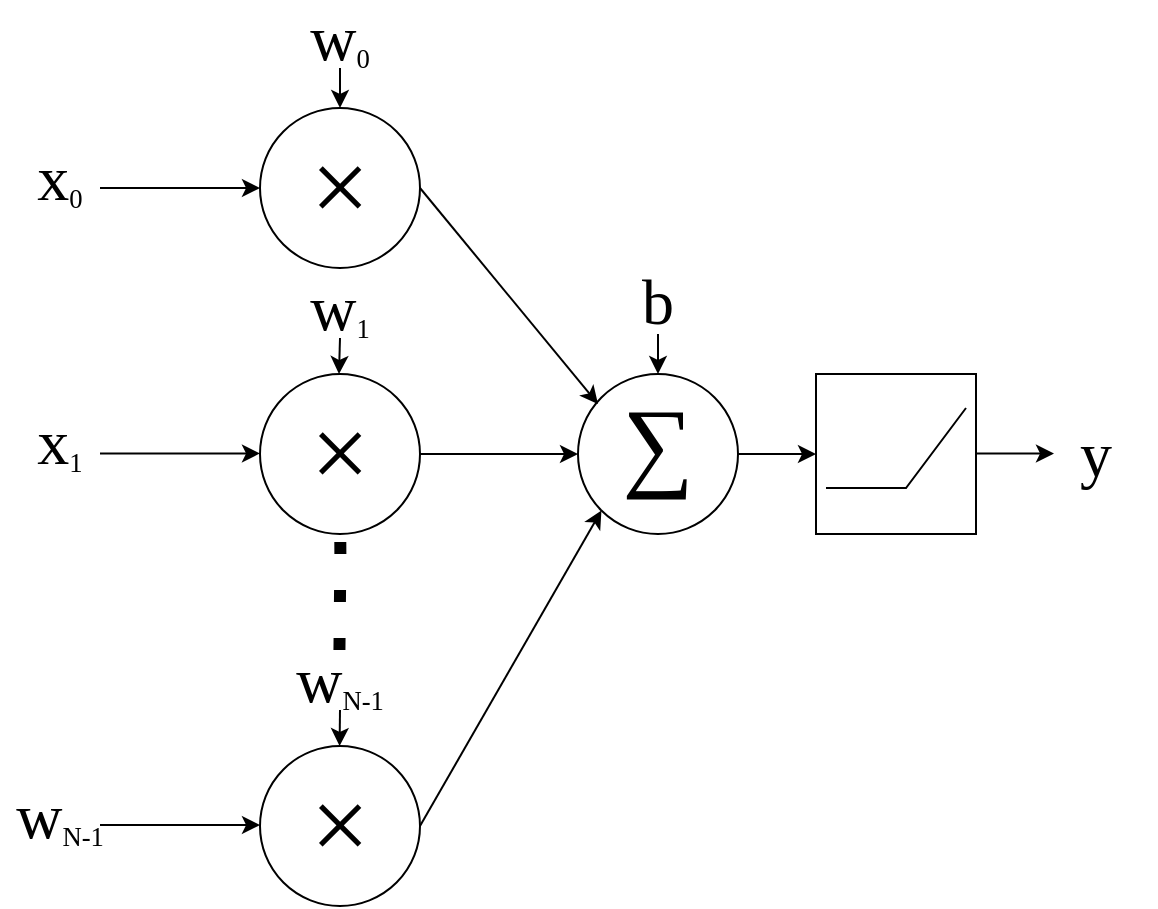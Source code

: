 <mxfile version="27.0.5">
  <diagram name="Page-1" id="bdTNutEjewbuZIXCnmqy">
    <mxGraphModel dx="1444" dy="886" grid="1" gridSize="10" guides="1" tooltips="1" connect="1" arrows="1" fold="1" page="1" pageScale="1" pageWidth="1169" pageHeight="827" math="0" shadow="0">
      <root>
        <mxCell id="0" />
        <mxCell id="1" parent="0" />
        <mxCell id="PYycu6g2RDxXsM01HY8d-20" value="&lt;font style=&quot;font-size: 32px;&quot; face=&quot;Times New Roman&quot;&gt;w&lt;/font&gt;&lt;font style=&quot;font-size: 16px;&quot; face=&quot;Times New Roman&quot;&gt;&lt;sub&gt;0&lt;/sub&gt;&lt;/font&gt;" style="text;html=1;align=center;verticalAlign=middle;whiteSpace=wrap;rounded=0;" vertex="1" parent="1">
          <mxGeometry x="330" y="150" width="60" height="30" as="geometry" />
        </mxCell>
        <mxCell id="PYycu6g2RDxXsM01HY8d-25" value="" style="group" vertex="1" connectable="0" parent="1">
          <mxGeometry x="479" y="333" width="80" height="80" as="geometry" />
        </mxCell>
        <mxCell id="PYycu6g2RDxXsM01HY8d-23" value="" style="ellipse;whiteSpace=wrap;html=1;aspect=fixed;movable=1;resizable=1;rotatable=1;deletable=1;editable=1;locked=0;connectable=1;" vertex="1" parent="PYycu6g2RDxXsM01HY8d-25">
          <mxGeometry width="80" height="80" as="geometry" />
        </mxCell>
        <mxCell id="PYycu6g2RDxXsM01HY8d-24" value="&lt;font face=&quot;Times New Roman&quot; style=&quot;font-size: 50px; line-height: 80%;&quot;&gt;∑&lt;/font&gt;" style="text;html=1;align=center;verticalAlign=middle;whiteSpace=wrap;rounded=0;movable=1;resizable=1;rotatable=1;deletable=1;editable=1;locked=0;connectable=1;" vertex="1" parent="PYycu6g2RDxXsM01HY8d-25">
          <mxGeometry x="10" y="20" width="60" height="30" as="geometry" />
        </mxCell>
        <mxCell id="PYycu6g2RDxXsM01HY8d-45" value="" style="endArrow=classic;html=1;rounded=0;exitX=1;exitY=0.5;exitDx=0;exitDy=0;" edge="1" parent="PYycu6g2RDxXsM01HY8d-25" source="PYycu6g2RDxXsM01HY8d-1">
          <mxGeometry width="50" height="50" relative="1" as="geometry">
            <mxPoint x="-40" y="65" as="sourcePoint" />
            <mxPoint x="10" y="15" as="targetPoint" />
          </mxGeometry>
        </mxCell>
        <mxCell id="PYycu6g2RDxXsM01HY8d-31" value="" style="endArrow=classic;html=1;rounded=0;entryX=0.5;entryY=0;entryDx=0;entryDy=0;" edge="1" parent="1" target="PYycu6g2RDxXsM01HY8d-23">
          <mxGeometry width="50" height="50" relative="1" as="geometry">
            <mxPoint x="519" y="313" as="sourcePoint" />
            <mxPoint x="429" y="233" as="targetPoint" />
          </mxGeometry>
        </mxCell>
        <mxCell id="PYycu6g2RDxXsM01HY8d-32" value="&lt;font style=&quot;font-size: 32px;&quot; face=&quot;Times New Roman&quot;&gt;b&lt;/font&gt;" style="text;html=1;align=center;verticalAlign=middle;whiteSpace=wrap;rounded=0;" vertex="1" parent="1">
          <mxGeometry x="489" y="282" width="60" height="30" as="geometry" />
        </mxCell>
        <mxCell id="PYycu6g2RDxXsM01HY8d-34" value="" style="endArrow=classic;html=1;rounded=0;exitX=1;exitY=0.5;exitDx=0;exitDy=0;entryX=0;entryY=0.5;entryDx=0;entryDy=0;" edge="1" parent="1" source="PYycu6g2RDxXsM01HY8d-23" target="PYycu6g2RDxXsM01HY8d-35">
          <mxGeometry width="50" height="50" relative="1" as="geometry">
            <mxPoint x="569" y="453" as="sourcePoint" />
            <mxPoint x="639" y="373" as="targetPoint" />
          </mxGeometry>
        </mxCell>
        <mxCell id="PYycu6g2RDxXsM01HY8d-35" value="" style="rounded=0;whiteSpace=wrap;html=1;" vertex="1" parent="1">
          <mxGeometry x="598" y="333" width="80" height="80" as="geometry" />
        </mxCell>
        <mxCell id="PYycu6g2RDxXsM01HY8d-38" value="" style="endArrow=none;html=1;rounded=0;exitX=0;exitY=0.75;exitDx=0;exitDy=0;curved=0;" edge="1" parent="1">
          <mxGeometry width="50" height="50" relative="1" as="geometry">
            <mxPoint x="603" y="390.0" as="sourcePoint" />
            <mxPoint x="673" y="350" as="targetPoint" />
            <Array as="points">
              <mxPoint x="643" y="390" />
            </Array>
          </mxGeometry>
        </mxCell>
        <mxCell id="PYycu6g2RDxXsM01HY8d-40" value="" style="endArrow=classic;html=1;rounded=0;exitX=1;exitY=0.5;exitDx=0;exitDy=0;entryX=0;entryY=0.5;entryDx=0;entryDy=0;" edge="1" parent="1">
          <mxGeometry width="50" height="50" relative="1" as="geometry">
            <mxPoint x="678" y="372.76" as="sourcePoint" />
            <mxPoint x="717" y="372.76" as="targetPoint" />
          </mxGeometry>
        </mxCell>
        <mxCell id="PYycu6g2RDxXsM01HY8d-41" value="&lt;font style=&quot;font-size: 32px;&quot; face=&quot;Times New Roman&quot;&gt;y&lt;/font&gt;" style="text;html=1;align=center;verticalAlign=middle;whiteSpace=wrap;rounded=0;" vertex="1" parent="1">
          <mxGeometry x="708" y="358" width="60" height="30" as="geometry" />
        </mxCell>
        <mxCell id="PYycu6g2RDxXsM01HY8d-1" value="&lt;font style=&quot;font-size: 52px;&quot; face=&quot;Times New Roman&quot;&gt;×&lt;/font&gt;" style="ellipse;whiteSpace=wrap;html=1;" vertex="1" parent="1">
          <mxGeometry x="320" y="200" width="80" height="80" as="geometry" />
        </mxCell>
        <mxCell id="PYycu6g2RDxXsM01HY8d-5" value="" style="endArrow=classic;html=1;rounded=0;" edge="1" parent="1">
          <mxGeometry width="50" height="50" relative="1" as="geometry">
            <mxPoint x="240" y="240" as="sourcePoint" />
            <mxPoint x="320" y="240" as="targetPoint" />
          </mxGeometry>
        </mxCell>
        <mxCell id="PYycu6g2RDxXsM01HY8d-6" value="&lt;font style=&quot;font-size: 52px;&quot; face=&quot;Times New Roman&quot;&gt;×&lt;/font&gt;" style="ellipse;whiteSpace=wrap;html=1;" vertex="1" parent="1">
          <mxGeometry x="320" y="333" width="80" height="80" as="geometry" />
        </mxCell>
        <mxCell id="PYycu6g2RDxXsM01HY8d-8" value="&lt;font style=&quot;font-size: 52px;&quot; face=&quot;Times New Roman&quot;&gt;×&lt;/font&gt;" style="ellipse;whiteSpace=wrap;html=1;" vertex="1" parent="1">
          <mxGeometry x="320" y="519" width="80" height="80" as="geometry" />
        </mxCell>
        <mxCell id="PYycu6g2RDxXsM01HY8d-9" value="" style="endArrow=none;dashed=1;html=1;dashPattern=1 3;strokeWidth=6;rounded=0;" edge="1" parent="1">
          <mxGeometry width="50" height="50" relative="1" as="geometry">
            <mxPoint x="359.72" y="471" as="sourcePoint" />
            <mxPoint x="360.09" y="409" as="targetPoint" />
            <Array as="points">
              <mxPoint x="360.2" y="424" />
            </Array>
          </mxGeometry>
        </mxCell>
        <mxCell id="PYycu6g2RDxXsM01HY8d-11" value="" style="endArrow=classic;html=1;rounded=0;" edge="1" parent="1">
          <mxGeometry width="50" height="50" relative="1" as="geometry">
            <mxPoint x="360" y="180" as="sourcePoint" />
            <mxPoint x="360" y="200" as="targetPoint" />
          </mxGeometry>
        </mxCell>
        <mxCell id="PYycu6g2RDxXsM01HY8d-12" value="" style="endArrow=classic;html=1;rounded=0;" edge="1" parent="1">
          <mxGeometry width="50" height="50" relative="1" as="geometry">
            <mxPoint x="240" y="372.73" as="sourcePoint" />
            <mxPoint x="320" y="372.73" as="targetPoint" />
          </mxGeometry>
        </mxCell>
        <mxCell id="PYycu6g2RDxXsM01HY8d-13" value="" style="endArrow=classic;html=1;rounded=0;" edge="1" parent="1">
          <mxGeometry width="50" height="50" relative="1" as="geometry">
            <mxPoint x="240" y="558.5" as="sourcePoint" />
            <mxPoint x="320" y="558.5" as="targetPoint" />
          </mxGeometry>
        </mxCell>
        <mxCell id="PYycu6g2RDxXsM01HY8d-14" value="" style="endArrow=classic;html=1;rounded=0;" edge="1" parent="1">
          <mxGeometry width="50" height="50" relative="1" as="geometry">
            <mxPoint x="360" y="315" as="sourcePoint" />
            <mxPoint x="359.5" y="333" as="targetPoint" />
          </mxGeometry>
        </mxCell>
        <mxCell id="PYycu6g2RDxXsM01HY8d-15" value="" style="endArrow=classic;html=1;rounded=0;" edge="1" parent="1">
          <mxGeometry width="50" height="50" relative="1" as="geometry">
            <mxPoint x="360" y="501" as="sourcePoint" />
            <mxPoint x="359.8" y="519" as="targetPoint" />
          </mxGeometry>
        </mxCell>
        <mxCell id="PYycu6g2RDxXsM01HY8d-17" value="&lt;font style=&quot;font-size: 32px;&quot; face=&quot;Times New Roman&quot;&gt;x&lt;/font&gt;&lt;font style=&quot;font-size: 16px;&quot; face=&quot;Times New Roman&quot;&gt;&lt;sub&gt;1&lt;/sub&gt;&lt;/font&gt;" style="text;html=1;align=center;verticalAlign=middle;whiteSpace=wrap;rounded=0;" vertex="1" parent="1">
          <mxGeometry x="190" y="352" width="60" height="30" as="geometry" />
        </mxCell>
        <mxCell id="PYycu6g2RDxXsM01HY8d-18" value="&lt;font style=&quot;font-size: 32px;&quot; face=&quot;Times New Roman&quot;&gt;w&lt;/font&gt;&lt;font style=&quot;font-size: 16px;&quot; face=&quot;Times New Roman&quot;&gt;&lt;sub&gt;N-1&lt;/sub&gt;&lt;/font&gt;" style="text;html=1;align=center;verticalAlign=middle;whiteSpace=wrap;rounded=0;" vertex="1" parent="1">
          <mxGeometry x="190" y="539" width="60" height="30" as="geometry" />
        </mxCell>
        <mxCell id="PYycu6g2RDxXsM01HY8d-19" value="&lt;font style=&quot;font-size: 32px;&quot; face=&quot;Times New Roman&quot;&gt;x&lt;/font&gt;&lt;font style=&quot;font-size: 16px;&quot; face=&quot;Times New Roman&quot;&gt;&lt;sub&gt;0&lt;/sub&gt;&lt;/font&gt;" style="text;html=1;align=center;verticalAlign=middle;whiteSpace=wrap;rounded=0;" vertex="1" parent="1">
          <mxGeometry x="190" y="220" width="60" height="30" as="geometry" />
        </mxCell>
        <mxCell id="PYycu6g2RDxXsM01HY8d-21" value="&lt;font style=&quot;font-size: 32px;&quot; face=&quot;Times New Roman&quot;&gt;w&lt;/font&gt;&lt;font style=&quot;font-size: 16px;&quot; face=&quot;Times New Roman&quot;&gt;&lt;sub&gt;1&lt;/sub&gt;&lt;/font&gt;" style="text;html=1;align=center;verticalAlign=middle;whiteSpace=wrap;rounded=0;" vertex="1" parent="1">
          <mxGeometry x="330" y="285" width="60" height="30" as="geometry" />
        </mxCell>
        <mxCell id="PYycu6g2RDxXsM01HY8d-22" value="&lt;font style=&quot;font-size: 32px;&quot; face=&quot;Times New Roman&quot;&gt;w&lt;/font&gt;&lt;font style=&quot;font-size: 16px;&quot; face=&quot;Times New Roman&quot;&gt;&lt;sub&gt;N-1&lt;/sub&gt;&lt;/font&gt;" style="text;html=1;align=center;verticalAlign=middle;whiteSpace=wrap;rounded=0;" vertex="1" parent="1">
          <mxGeometry x="330" y="471" width="60" height="30" as="geometry" />
        </mxCell>
        <mxCell id="PYycu6g2RDxXsM01HY8d-46" value="" style="endArrow=classic;html=1;rounded=0;exitX=1;exitY=0.5;exitDx=0;exitDy=0;entryX=0;entryY=0.5;entryDx=0;entryDy=0;" edge="1" parent="1" source="PYycu6g2RDxXsM01HY8d-6" target="PYycu6g2RDxXsM01HY8d-23">
          <mxGeometry width="50" height="50" relative="1" as="geometry">
            <mxPoint x="450" y="410" as="sourcePoint" />
            <mxPoint x="500" y="360" as="targetPoint" />
          </mxGeometry>
        </mxCell>
        <mxCell id="PYycu6g2RDxXsM01HY8d-47" value="" style="endArrow=classic;html=1;rounded=0;exitX=1;exitY=0.5;exitDx=0;exitDy=0;entryX=0;entryY=1;entryDx=0;entryDy=0;" edge="1" parent="1" source="PYycu6g2RDxXsM01HY8d-8" target="PYycu6g2RDxXsM01HY8d-23">
          <mxGeometry width="50" height="50" relative="1" as="geometry">
            <mxPoint x="440" y="510" as="sourcePoint" />
            <mxPoint x="500" y="380" as="targetPoint" />
          </mxGeometry>
        </mxCell>
      </root>
    </mxGraphModel>
  </diagram>
</mxfile>
